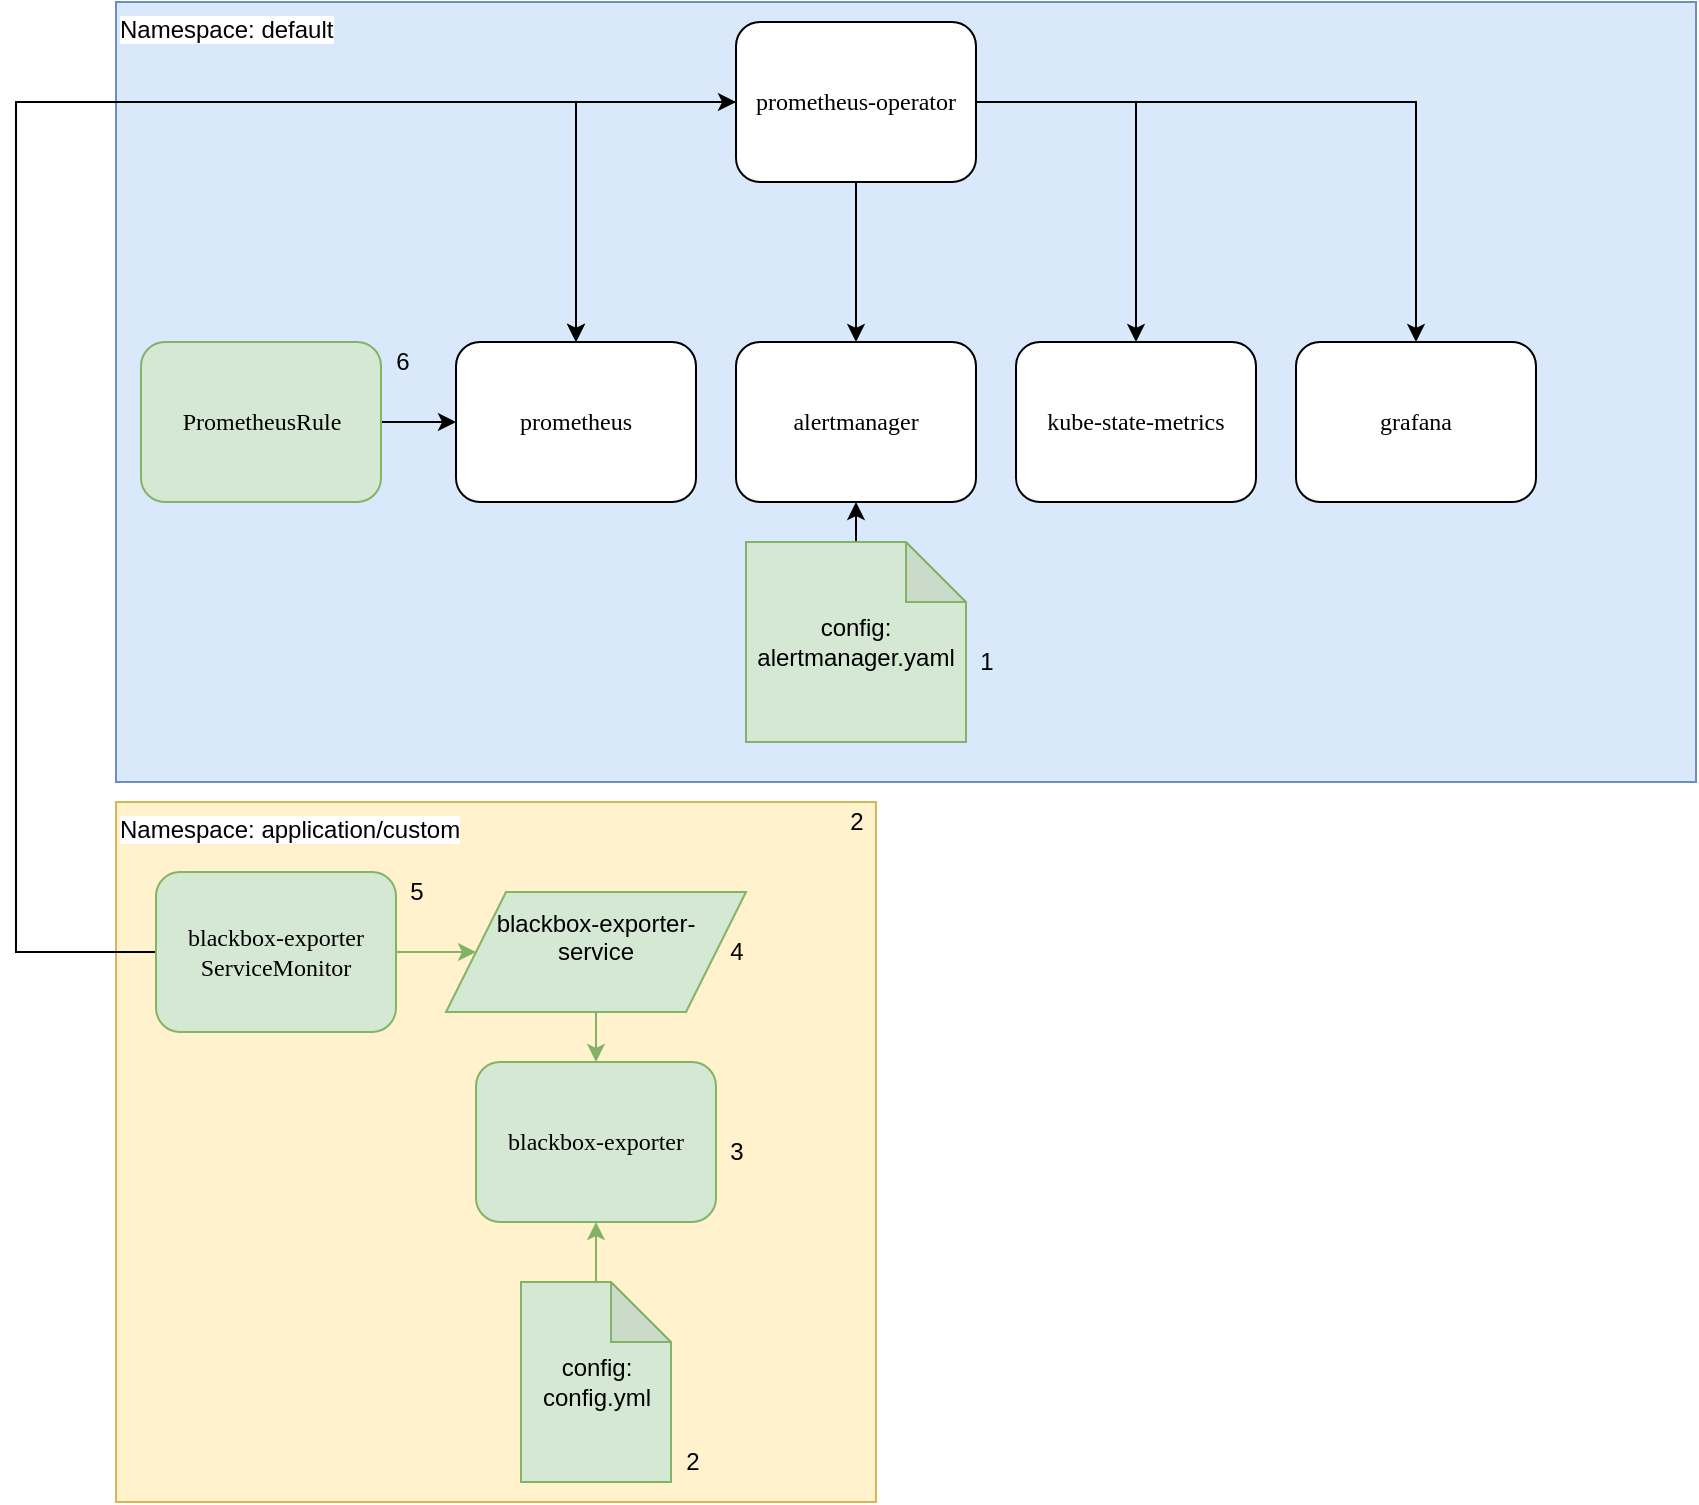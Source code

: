<mxfile version="13.0.3" type="device"><diagram name="Page-1" id="8ce9d11a-91a2-4d17-14d8-a56ed91bf033"><mxGraphModel dx="1106" dy="900" grid="1" gridSize="10" guides="1" tooltips="1" connect="1" arrows="1" fold="1" page="1" pageScale="1" pageWidth="1100" pageHeight="850" background="#ffffff" math="0" shadow="0"><root><mxCell id="0"/><mxCell id="1" parent="0"/><mxCell id="SrpTmzuwjL2C76lSwMo4-35" value="Namespace: application/custom" style="rounded=0;whiteSpace=wrap;html=1;align=left;verticalAlign=top;labelBorderColor=none;labelBackgroundColor=#ffffff;fillColor=#fff2cc;strokeColor=#d6b656;" parent="1" vertex="1"><mxGeometry x="130" y="440" width="380" height="350" as="geometry"/></mxCell><mxCell id="SrpTmzuwjL2C76lSwMo4-32" value="Namespace: default" style="rounded=0;whiteSpace=wrap;html=1;align=left;verticalAlign=top;labelBorderColor=none;labelBackgroundColor=#ffffff;fillColor=#dae8fc;strokeColor=#6c8ebf;" parent="1" vertex="1"><mxGeometry x="130" y="40" width="790" height="390" as="geometry"/></mxCell><mxCell id="SrpTmzuwjL2C76lSwMo4-2" value="" style="edgeStyle=orthogonalEdgeStyle;rounded=0;orthogonalLoop=1;jettySize=auto;html=1;" parent="1" source="17ea667e15c223fc-2" target="SrpTmzuwjL2C76lSwMo4-1" edge="1"><mxGeometry relative="1" as="geometry"/></mxCell><mxCell id="SrpTmzuwjL2C76lSwMo4-3" value="" style="edgeStyle=orthogonalEdgeStyle;rounded=0;orthogonalLoop=1;jettySize=auto;html=1;" parent="1" source="17ea667e15c223fc-2" target="SrpTmzuwjL2C76lSwMo4-1" edge="1"><mxGeometry relative="1" as="geometry"/></mxCell><mxCell id="SrpTmzuwjL2C76lSwMo4-5" value="" style="edgeStyle=orthogonalEdgeStyle;rounded=0;orthogonalLoop=1;jettySize=auto;html=1;" parent="1" source="17ea667e15c223fc-2" target="SrpTmzuwjL2C76lSwMo4-4" edge="1"><mxGeometry relative="1" as="geometry"/></mxCell><mxCell id="SrpTmzuwjL2C76lSwMo4-11" value="" style="edgeStyle=orthogonalEdgeStyle;rounded=0;orthogonalLoop=1;jettySize=auto;html=1;" parent="1" source="17ea667e15c223fc-2" target="SrpTmzuwjL2C76lSwMo4-10" edge="1"><mxGeometry relative="1" as="geometry"/></mxCell><mxCell id="SrpTmzuwjL2C76lSwMo4-13" value="" style="edgeStyle=orthogonalEdgeStyle;rounded=0;orthogonalLoop=1;jettySize=auto;html=1;" parent="1" source="17ea667e15c223fc-2" target="SrpTmzuwjL2C76lSwMo4-12" edge="1"><mxGeometry relative="1" as="geometry"/></mxCell><mxCell id="17ea667e15c223fc-2" value="prometheus-operator" style="rounded=1;whiteSpace=wrap;html=1;shadow=0;labelBackgroundColor=none;strokeWidth=1;fontFamily=Verdana;fontSize=12;align=center;" parent="1" vertex="1"><mxGeometry x="440" y="50" width="120" height="80" as="geometry"/></mxCell><mxCell id="SrpTmzuwjL2C76lSwMo4-12" value="grafana" style="rounded=1;whiteSpace=wrap;html=1;shadow=0;labelBackgroundColor=none;strokeWidth=1;fontFamily=Verdana;fontSize=12;align=center;" parent="1" vertex="1"><mxGeometry x="720" y="210" width="120" height="80" as="geometry"/></mxCell><mxCell id="SrpTmzuwjL2C76lSwMo4-10" value="kube-state-metrics" style="rounded=1;whiteSpace=wrap;html=1;shadow=0;labelBackgroundColor=none;strokeWidth=1;fontFamily=Verdana;fontSize=12;align=center;" parent="1" vertex="1"><mxGeometry x="580" y="210" width="120" height="80" as="geometry"/></mxCell><mxCell id="SrpTmzuwjL2C76lSwMo4-18" value="" style="edgeStyle=orthogonalEdgeStyle;rounded=0;orthogonalLoop=1;jettySize=auto;html=1;exitX=0.5;exitY=0;exitDx=0;exitDy=0;exitPerimeter=0;entryX=0.5;entryY=1;entryDx=0;entryDy=0;" parent="1" source="SrpTmzuwjL2C76lSwMo4-19" target="SrpTmzuwjL2C76lSwMo4-4" edge="1"><mxGeometry relative="1" as="geometry"><mxPoint x="600" y="315" as="targetPoint"/><Array as="points"><mxPoint x="500" y="320"/><mxPoint x="500" y="320"/></Array></mxGeometry></mxCell><mxCell id="SrpTmzuwjL2C76lSwMo4-4" value="alertmanager" style="rounded=1;whiteSpace=wrap;html=1;shadow=0;labelBackgroundColor=none;strokeWidth=1;fontFamily=Verdana;fontSize=12;align=center;" parent="1" vertex="1"><mxGeometry x="440" y="210" width="120" height="80" as="geometry"/></mxCell><mxCell id="SrpTmzuwjL2C76lSwMo4-1" value="prometheus" style="rounded=1;whiteSpace=wrap;html=1;shadow=0;labelBackgroundColor=none;strokeWidth=1;fontFamily=Verdana;fontSize=12;align=center;" parent="1" vertex="1"><mxGeometry x="300" y="210" width="120" height="80" as="geometry"/></mxCell><mxCell id="SrpTmzuwjL2C76lSwMo4-15" value="blackbox-exporter" style="rounded=1;whiteSpace=wrap;html=1;shadow=0;labelBackgroundColor=none;strokeWidth=1;fontFamily=Verdana;fontSize=12;align=center;fillColor=#d5e8d4;strokeColor=#82b366;" parent="1" vertex="1"><mxGeometry x="310" y="570" width="120" height="80" as="geometry"/></mxCell><mxCell id="SrpTmzuwjL2C76lSwMo4-19" value="config:&lt;br&gt;alertmanager.yaml" style="shape=note;whiteSpace=wrap;html=1;backgroundOutline=1;darkOpacity=0.05;fillColor=#d5e8d4;strokeColor=#82b366;" parent="1" vertex="1"><mxGeometry x="445" y="310" width="110" height="100" as="geometry"/></mxCell><mxCell id="SrpTmzuwjL2C76lSwMo4-22" value="" style="edgeStyle=orthogonalEdgeStyle;rounded=0;orthogonalLoop=1;jettySize=auto;html=1;fillColor=#d5e8d4;strokeColor=#82b366;" parent="1" source="SrpTmzuwjL2C76lSwMo4-21" target="SrpTmzuwjL2C76lSwMo4-15" edge="1"><mxGeometry relative="1" as="geometry"/></mxCell><mxCell id="SrpTmzuwjL2C76lSwMo4-21" value="config:&lt;br&gt;config.yml" style="shape=note;whiteSpace=wrap;html=1;backgroundOutline=1;darkOpacity=0.05;fillColor=#d5e8d4;strokeColor=#82b366;" parent="1" vertex="1"><mxGeometry x="332.5" y="680" width="75" height="100" as="geometry"/></mxCell><mxCell id="SrpTmzuwjL2C76lSwMo4-26" value="" style="edgeStyle=orthogonalEdgeStyle;rounded=0;orthogonalLoop=1;jettySize=auto;html=1;entryX=0;entryY=0.5;entryDx=0;entryDy=0;" parent="1" source="SrpTmzuwjL2C76lSwMo4-24" target="SrpTmzuwjL2C76lSwMo4-1" edge="1"><mxGeometry relative="1" as="geometry"><mxPoint x="220" y="260" as="targetPoint"/><Array as="points"><mxPoint x="210" y="250"/></Array></mxGeometry></mxCell><mxCell id="SrpTmzuwjL2C76lSwMo4-24" value="PrometheusRule" style="rounded=1;whiteSpace=wrap;html=1;shadow=0;labelBackgroundColor=none;strokeWidth=1;fontFamily=Verdana;fontSize=12;align=center;fillColor=#d5e8d4;strokeColor=#82b366;" parent="1" vertex="1"><mxGeometry x="142.5" y="210" width="120" height="80" as="geometry"/></mxCell><mxCell id="SrpTmzuwjL2C76lSwMo4-28" value="" style="edgeStyle=orthogonalEdgeStyle;rounded=0;orthogonalLoop=1;jettySize=auto;html=1;fillColor=#d5e8d4;strokeColor=#82b366;" parent="1" source="SrpTmzuwjL2C76lSwMo4-27" target="SrpTmzuwjL2C76lSwMo4-15" edge="1"><mxGeometry relative="1" as="geometry"/></mxCell><mxCell id="SrpTmzuwjL2C76lSwMo4-27" value="&lt;div&gt;blackbox-exporter-&lt;/div&gt;&lt;div&gt;service&lt;/div&gt;&lt;div&gt;&lt;br&gt;&lt;/div&gt;" style="shape=parallelogram;perimeter=parallelogramPerimeter;whiteSpace=wrap;html=1;fillColor=#d5e8d4;strokeColor=#82b366;" parent="1" vertex="1"><mxGeometry x="295" y="485" width="150" height="60" as="geometry"/></mxCell><mxCell id="SrpTmzuwjL2C76lSwMo4-31" value="" style="edgeStyle=orthogonalEdgeStyle;rounded=0;orthogonalLoop=1;jettySize=auto;html=1;exitX=0;exitY=0.5;exitDx=0;exitDy=0;" parent="1" source="SrpTmzuwjL2C76lSwMo4-29" edge="1"><mxGeometry relative="1" as="geometry"><mxPoint x="440" y="90" as="targetPoint"/><Array as="points"><mxPoint x="80" y="515"/><mxPoint x="80" y="90"/></Array></mxGeometry></mxCell><mxCell id="i9RqG03tHbGZXgARLXTl-1" value="" style="edgeStyle=orthogonalEdgeStyle;rounded=0;orthogonalLoop=1;jettySize=auto;html=1;entryX=0;entryY=0.5;entryDx=0;entryDy=0;fillColor=#d5e8d4;strokeColor=#82b366;" edge="1" parent="1" source="SrpTmzuwjL2C76lSwMo4-29" target="SrpTmzuwjL2C76lSwMo4-27"><mxGeometry relative="1" as="geometry"/></mxCell><mxCell id="SrpTmzuwjL2C76lSwMo4-29" value="blackbox-exporter&lt;br&gt;ServiceMonitor" style="rounded=1;whiteSpace=wrap;html=1;shadow=0;labelBackgroundColor=none;strokeWidth=1;fontFamily=Verdana;fontSize=12;align=center;fillColor=#d5e8d4;strokeColor=#82b366;" parent="1" vertex="1"><mxGeometry x="150" y="475" width="120" height="80" as="geometry"/></mxCell><mxCell id="i9RqG03tHbGZXgARLXTl-2" value="1" style="text;html=1;align=center;verticalAlign=middle;resizable=0;points=[];autosize=1;" vertex="1" parent="1"><mxGeometry x="555" y="360" width="20" height="20" as="geometry"/></mxCell><mxCell id="i9RqG03tHbGZXgARLXTl-3" value="2" style="text;html=1;align=center;verticalAlign=middle;resizable=0;points=[];autosize=1;" vertex="1" parent="1"><mxGeometry x="490" y="440" width="20" height="20" as="geometry"/></mxCell><mxCell id="i9RqG03tHbGZXgARLXTl-4" value="2" style="text;html=1;align=center;verticalAlign=middle;resizable=0;points=[];autosize=1;" vertex="1" parent="1"><mxGeometry x="407.5" y="760" width="20" height="20" as="geometry"/></mxCell><mxCell id="i9RqG03tHbGZXgARLXTl-5" value="3" style="text;html=1;align=center;verticalAlign=middle;resizable=0;points=[];autosize=1;" vertex="1" parent="1"><mxGeometry x="430" y="605" width="20" height="20" as="geometry"/></mxCell><mxCell id="i9RqG03tHbGZXgARLXTl-6" value="4" style="text;html=1;align=center;verticalAlign=middle;resizable=0;points=[];autosize=1;" vertex="1" parent="1"><mxGeometry x="430" y="505" width="20" height="20" as="geometry"/></mxCell><mxCell id="i9RqG03tHbGZXgARLXTl-7" value="5" style="text;html=1;align=center;verticalAlign=middle;resizable=0;points=[];autosize=1;" vertex="1" parent="1"><mxGeometry x="270" y="475" width="20" height="20" as="geometry"/></mxCell><mxCell id="i9RqG03tHbGZXgARLXTl-10" value="6" style="text;html=1;align=center;verticalAlign=middle;resizable=0;points=[];autosize=1;" vertex="1" parent="1"><mxGeometry x="262.5" y="210" width="20" height="20" as="geometry"/></mxCell></root></mxGraphModel></diagram></mxfile>